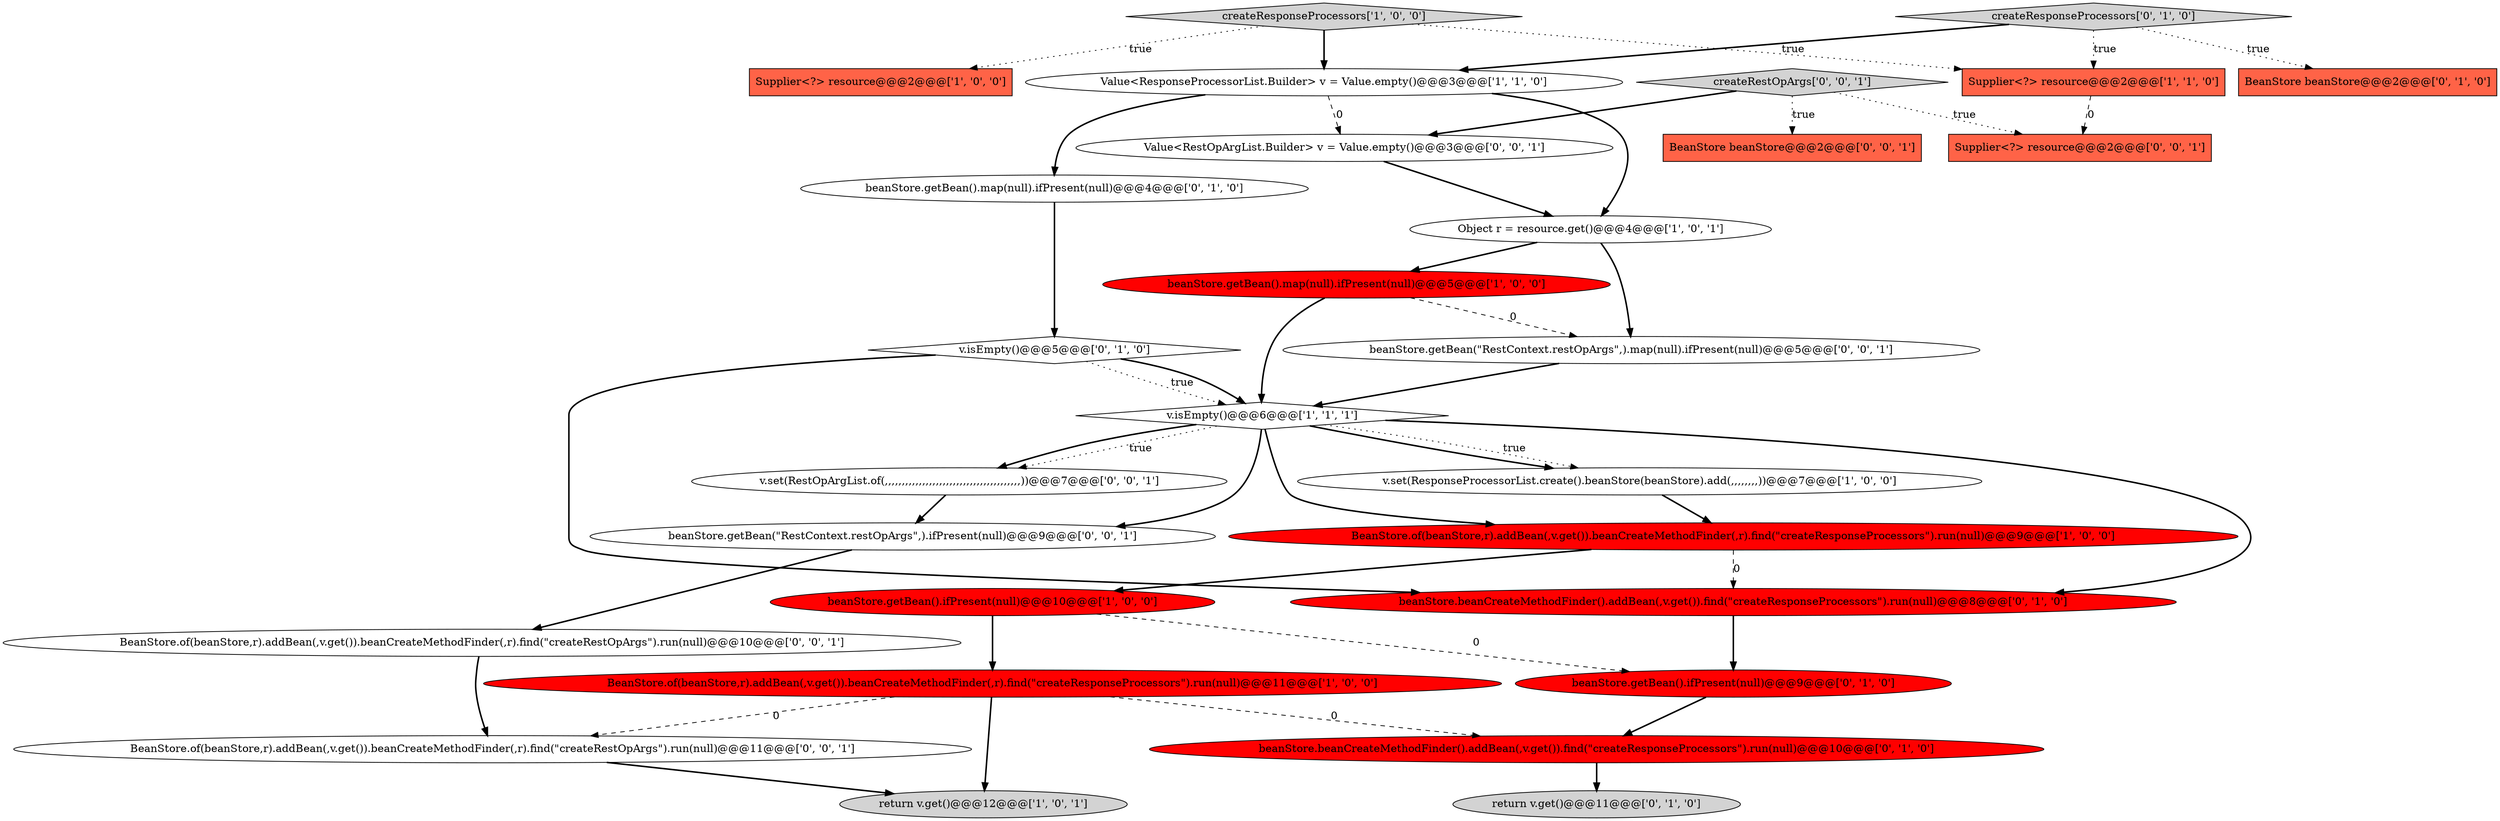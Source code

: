 digraph {
7 [style = filled, label = "Object r = resource.get()@@@4@@@['1', '0', '1']", fillcolor = white, shape = ellipse image = "AAA0AAABBB1BBB"];
14 [style = filled, label = "beanStore.beanCreateMethodFinder().addBean(,v.get()).find(\"createResponseProcessors\").run(null)@@@10@@@['0', '1', '0']", fillcolor = red, shape = ellipse image = "AAA1AAABBB2BBB"];
6 [style = filled, label = "BeanStore.of(beanStore,r).addBean(,v.get()).beanCreateMethodFinder(,r).find(\"createResponseProcessors\").run(null)@@@11@@@['1', '0', '0']", fillcolor = red, shape = ellipse image = "AAA1AAABBB1BBB"];
1 [style = filled, label = "createResponseProcessors['1', '0', '0']", fillcolor = lightgray, shape = diamond image = "AAA0AAABBB1BBB"];
8 [style = filled, label = "beanStore.getBean().map(null).ifPresent(null)@@@5@@@['1', '0', '0']", fillcolor = red, shape = ellipse image = "AAA1AAABBB1BBB"];
9 [style = filled, label = "v.isEmpty()@@@6@@@['1', '1', '1']", fillcolor = white, shape = diamond image = "AAA0AAABBB1BBB"];
16 [style = filled, label = "beanStore.getBean().ifPresent(null)@@@9@@@['0', '1', '0']", fillcolor = red, shape = ellipse image = "AAA1AAABBB2BBB"];
19 [style = filled, label = "createResponseProcessors['0', '1', '0']", fillcolor = lightgray, shape = diamond image = "AAA0AAABBB2BBB"];
10 [style = filled, label = "BeanStore.of(beanStore,r).addBean(,v.get()).beanCreateMethodFinder(,r).find(\"createResponseProcessors\").run(null)@@@9@@@['1', '0', '0']", fillcolor = red, shape = ellipse image = "AAA1AAABBB1BBB"];
28 [style = filled, label = "Supplier<?> resource@@@2@@@['0', '0', '1']", fillcolor = tomato, shape = box image = "AAA0AAABBB3BBB"];
20 [style = filled, label = "BeanStore.of(beanStore,r).addBean(,v.get()).beanCreateMethodFinder(,r).find(\"createRestOpArgs\").run(null)@@@11@@@['0', '0', '1']", fillcolor = white, shape = ellipse image = "AAA0AAABBB3BBB"];
23 [style = filled, label = "beanStore.getBean(\"RestContext.restOpArgs\",).map(null).ifPresent(null)@@@5@@@['0', '0', '1']", fillcolor = white, shape = ellipse image = "AAA0AAABBB3BBB"];
13 [style = filled, label = "beanStore.getBean().map(null).ifPresent(null)@@@4@@@['0', '1', '0']", fillcolor = white, shape = ellipse image = "AAA0AAABBB2BBB"];
21 [style = filled, label = "v.set(RestOpArgList.of(,,,,,,,,,,,,,,,,,,,,,,,,,,,,,,,,,,,,,,,,))@@@7@@@['0', '0', '1']", fillcolor = white, shape = ellipse image = "AAA0AAABBB3BBB"];
27 [style = filled, label = "BeanStore beanStore@@@2@@@['0', '0', '1']", fillcolor = tomato, shape = box image = "AAA0AAABBB3BBB"];
2 [style = filled, label = "Value<ResponseProcessorList.Builder> v = Value.empty()@@@3@@@['1', '1', '0']", fillcolor = white, shape = ellipse image = "AAA0AAABBB1BBB"];
15 [style = filled, label = "return v.get()@@@11@@@['0', '1', '0']", fillcolor = lightgray, shape = ellipse image = "AAA0AAABBB2BBB"];
26 [style = filled, label = "BeanStore.of(beanStore,r).addBean(,v.get()).beanCreateMethodFinder(,r).find(\"createRestOpArgs\").run(null)@@@10@@@['0', '0', '1']", fillcolor = white, shape = ellipse image = "AAA0AAABBB3BBB"];
3 [style = filled, label = "Supplier<?> resource@@@2@@@['1', '1', '0']", fillcolor = tomato, shape = box image = "AAA0AAABBB1BBB"];
12 [style = filled, label = "beanStore.beanCreateMethodFinder().addBean(,v.get()).find(\"createResponseProcessors\").run(null)@@@8@@@['0', '1', '0']", fillcolor = red, shape = ellipse image = "AAA1AAABBB2BBB"];
0 [style = filled, label = "Supplier<?> resource@@@2@@@['1', '0', '0']", fillcolor = tomato, shape = box image = "AAA0AAABBB1BBB"];
4 [style = filled, label = "return v.get()@@@12@@@['1', '0', '1']", fillcolor = lightgray, shape = ellipse image = "AAA0AAABBB1BBB"];
18 [style = filled, label = "v.isEmpty()@@@5@@@['0', '1', '0']", fillcolor = white, shape = diamond image = "AAA0AAABBB2BBB"];
11 [style = filled, label = "v.set(ResponseProcessorList.create().beanStore(beanStore).add(,,,,,,,,))@@@7@@@['1', '0', '0']", fillcolor = white, shape = ellipse image = "AAA0AAABBB1BBB"];
24 [style = filled, label = "createRestOpArgs['0', '0', '1']", fillcolor = lightgray, shape = diamond image = "AAA0AAABBB3BBB"];
25 [style = filled, label = "Value<RestOpArgList.Builder> v = Value.empty()@@@3@@@['0', '0', '1']", fillcolor = white, shape = ellipse image = "AAA0AAABBB3BBB"];
22 [style = filled, label = "beanStore.getBean(\"RestContext.restOpArgs\",).ifPresent(null)@@@9@@@['0', '0', '1']", fillcolor = white, shape = ellipse image = "AAA0AAABBB3BBB"];
17 [style = filled, label = "BeanStore beanStore@@@2@@@['0', '1', '0']", fillcolor = tomato, shape = box image = "AAA0AAABBB2BBB"];
5 [style = filled, label = "beanStore.getBean().ifPresent(null)@@@10@@@['1', '0', '0']", fillcolor = red, shape = ellipse image = "AAA1AAABBB1BBB"];
9->22 [style = bold, label=""];
22->26 [style = bold, label=""];
3->28 [style = dashed, label="0"];
9->11 [style = bold, label=""];
6->20 [style = dashed, label="0"];
19->17 [style = dotted, label="true"];
9->11 [style = dotted, label="true"];
10->12 [style = dashed, label="0"];
18->12 [style = bold, label=""];
12->16 [style = bold, label=""];
19->2 [style = bold, label=""];
9->10 [style = bold, label=""];
6->14 [style = dashed, label="0"];
9->21 [style = dotted, label="true"];
24->27 [style = dotted, label="true"];
7->8 [style = bold, label=""];
25->7 [style = bold, label=""];
24->28 [style = dotted, label="true"];
20->4 [style = bold, label=""];
2->13 [style = bold, label=""];
1->3 [style = dotted, label="true"];
5->16 [style = dashed, label="0"];
6->4 [style = bold, label=""];
10->5 [style = bold, label=""];
5->6 [style = bold, label=""];
21->22 [style = bold, label=""];
11->10 [style = bold, label=""];
19->3 [style = dotted, label="true"];
24->25 [style = bold, label=""];
7->23 [style = bold, label=""];
18->9 [style = dotted, label="true"];
18->9 [style = bold, label=""];
8->9 [style = bold, label=""];
9->21 [style = bold, label=""];
2->25 [style = dashed, label="0"];
16->14 [style = bold, label=""];
14->15 [style = bold, label=""];
1->2 [style = bold, label=""];
9->12 [style = bold, label=""];
1->0 [style = dotted, label="true"];
2->7 [style = bold, label=""];
23->9 [style = bold, label=""];
26->20 [style = bold, label=""];
13->18 [style = bold, label=""];
8->23 [style = dashed, label="0"];
}
